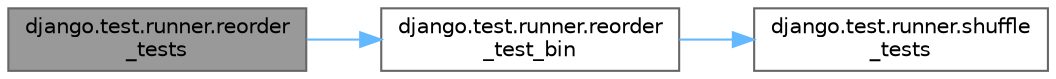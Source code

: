 digraph "django.test.runner.reorder_tests"
{
 // LATEX_PDF_SIZE
  bgcolor="transparent";
  edge [fontname=Helvetica,fontsize=10,labelfontname=Helvetica,labelfontsize=10];
  node [fontname=Helvetica,fontsize=10,shape=box,height=0.2,width=0.4];
  rankdir="LR";
  Node1 [id="Node000001",label="django.test.runner.reorder\l_tests",height=0.2,width=0.4,color="gray40", fillcolor="grey60", style="filled", fontcolor="black",tooltip=" "];
  Node1 -> Node2 [id="edge1_Node000001_Node000002",color="steelblue1",style="solid",tooltip=" "];
  Node2 [id="Node000002",label="django.test.runner.reorder\l_test_bin",height=0.2,width=0.4,color="grey40", fillcolor="white", style="filled",URL="$namespacedjango_1_1test_1_1runner.html#a78ef97e66866f32213ff61c7cc06462b",tooltip=" "];
  Node2 -> Node3 [id="edge2_Node000002_Node000003",color="steelblue1",style="solid",tooltip=" "];
  Node3 [id="Node000003",label="django.test.runner.shuffle\l_tests",height=0.2,width=0.4,color="grey40", fillcolor="white", style="filled",URL="$namespacedjango_1_1test_1_1runner.html#ac6cf3237007a5d969fc0ca9dd20716d0",tooltip=" "];
}
